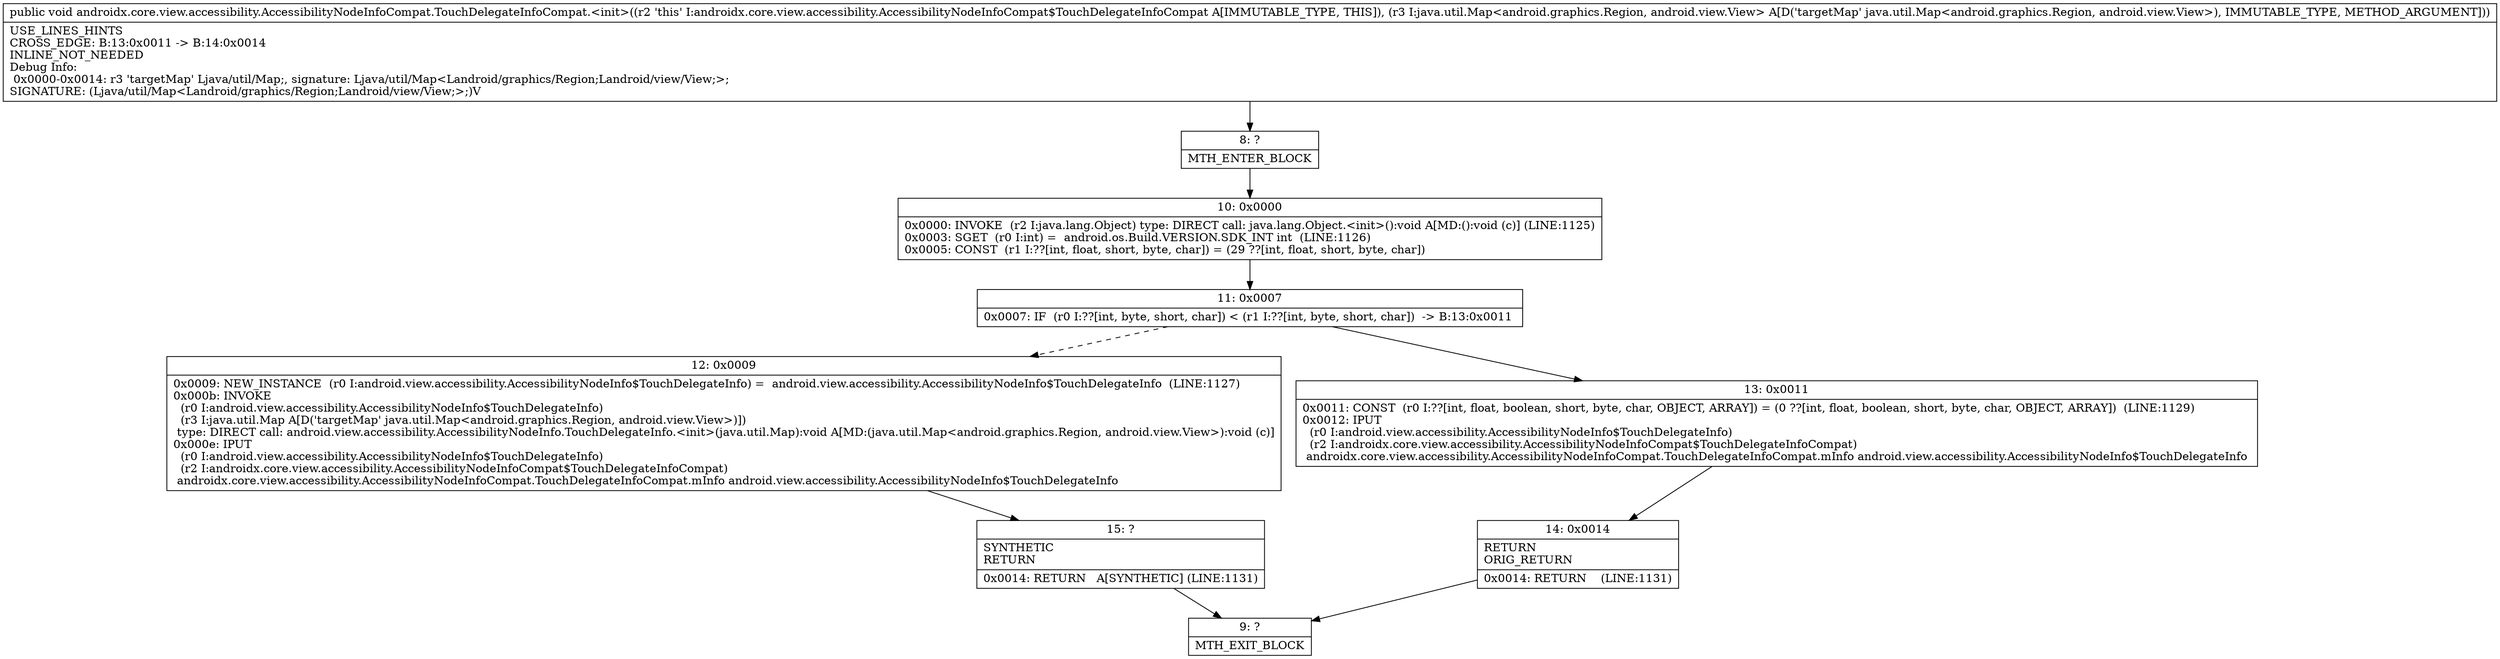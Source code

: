 digraph "CFG forandroidx.core.view.accessibility.AccessibilityNodeInfoCompat.TouchDelegateInfoCompat.\<init\>(Ljava\/util\/Map;)V" {
Node_8 [shape=record,label="{8\:\ ?|MTH_ENTER_BLOCK\l}"];
Node_10 [shape=record,label="{10\:\ 0x0000|0x0000: INVOKE  (r2 I:java.lang.Object) type: DIRECT call: java.lang.Object.\<init\>():void A[MD:():void (c)] (LINE:1125)\l0x0003: SGET  (r0 I:int) =  android.os.Build.VERSION.SDK_INT int  (LINE:1126)\l0x0005: CONST  (r1 I:??[int, float, short, byte, char]) = (29 ??[int, float, short, byte, char]) \l}"];
Node_11 [shape=record,label="{11\:\ 0x0007|0x0007: IF  (r0 I:??[int, byte, short, char]) \< (r1 I:??[int, byte, short, char])  \-\> B:13:0x0011 \l}"];
Node_12 [shape=record,label="{12\:\ 0x0009|0x0009: NEW_INSTANCE  (r0 I:android.view.accessibility.AccessibilityNodeInfo$TouchDelegateInfo) =  android.view.accessibility.AccessibilityNodeInfo$TouchDelegateInfo  (LINE:1127)\l0x000b: INVOKE  \l  (r0 I:android.view.accessibility.AccessibilityNodeInfo$TouchDelegateInfo)\l  (r3 I:java.util.Map A[D('targetMap' java.util.Map\<android.graphics.Region, android.view.View\>)])\l type: DIRECT call: android.view.accessibility.AccessibilityNodeInfo.TouchDelegateInfo.\<init\>(java.util.Map):void A[MD:(java.util.Map\<android.graphics.Region, android.view.View\>):void (c)]\l0x000e: IPUT  \l  (r0 I:android.view.accessibility.AccessibilityNodeInfo$TouchDelegateInfo)\l  (r2 I:androidx.core.view.accessibility.AccessibilityNodeInfoCompat$TouchDelegateInfoCompat)\l androidx.core.view.accessibility.AccessibilityNodeInfoCompat.TouchDelegateInfoCompat.mInfo android.view.accessibility.AccessibilityNodeInfo$TouchDelegateInfo \l}"];
Node_15 [shape=record,label="{15\:\ ?|SYNTHETIC\lRETURN\l|0x0014: RETURN   A[SYNTHETIC] (LINE:1131)\l}"];
Node_9 [shape=record,label="{9\:\ ?|MTH_EXIT_BLOCK\l}"];
Node_13 [shape=record,label="{13\:\ 0x0011|0x0011: CONST  (r0 I:??[int, float, boolean, short, byte, char, OBJECT, ARRAY]) = (0 ??[int, float, boolean, short, byte, char, OBJECT, ARRAY])  (LINE:1129)\l0x0012: IPUT  \l  (r0 I:android.view.accessibility.AccessibilityNodeInfo$TouchDelegateInfo)\l  (r2 I:androidx.core.view.accessibility.AccessibilityNodeInfoCompat$TouchDelegateInfoCompat)\l androidx.core.view.accessibility.AccessibilityNodeInfoCompat.TouchDelegateInfoCompat.mInfo android.view.accessibility.AccessibilityNodeInfo$TouchDelegateInfo \l}"];
Node_14 [shape=record,label="{14\:\ 0x0014|RETURN\lORIG_RETURN\l|0x0014: RETURN    (LINE:1131)\l}"];
MethodNode[shape=record,label="{public void androidx.core.view.accessibility.AccessibilityNodeInfoCompat.TouchDelegateInfoCompat.\<init\>((r2 'this' I:androidx.core.view.accessibility.AccessibilityNodeInfoCompat$TouchDelegateInfoCompat A[IMMUTABLE_TYPE, THIS]), (r3 I:java.util.Map\<android.graphics.Region, android.view.View\> A[D('targetMap' java.util.Map\<android.graphics.Region, android.view.View\>), IMMUTABLE_TYPE, METHOD_ARGUMENT]))  | USE_LINES_HINTS\lCROSS_EDGE: B:13:0x0011 \-\> B:14:0x0014\lINLINE_NOT_NEEDED\lDebug Info:\l  0x0000\-0x0014: r3 'targetMap' Ljava\/util\/Map;, signature: Ljava\/util\/Map\<Landroid\/graphics\/Region;Landroid\/view\/View;\>;\lSIGNATURE: (Ljava\/util\/Map\<Landroid\/graphics\/Region;Landroid\/view\/View;\>;)V\l}"];
MethodNode -> Node_8;Node_8 -> Node_10;
Node_10 -> Node_11;
Node_11 -> Node_12[style=dashed];
Node_11 -> Node_13;
Node_12 -> Node_15;
Node_15 -> Node_9;
Node_13 -> Node_14;
Node_14 -> Node_9;
}


